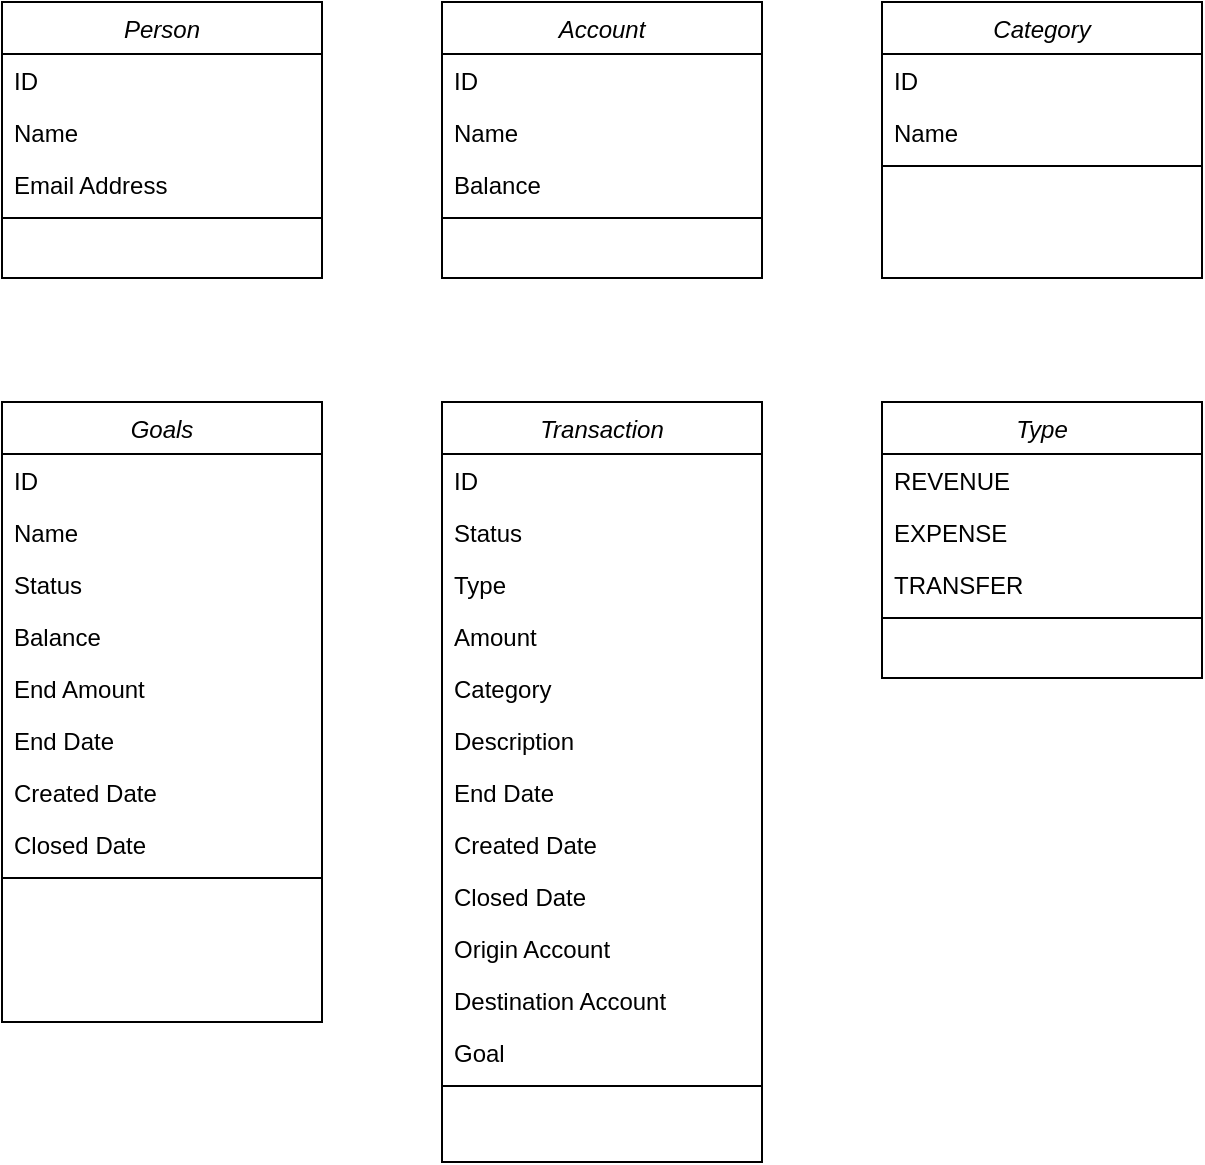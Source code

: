 <mxfile version="15.6.8" type="github">
  <diagram id="C5RBs43oDa-KdzZeNtuy" name="Page-1">
    <mxGraphModel dx="2062" dy="762" grid="1" gridSize="10" guides="1" tooltips="1" connect="1" arrows="1" fold="1" page="1" pageScale="1" pageWidth="827" pageHeight="1169" math="0" shadow="0">
      <root>
        <mxCell id="WIyWlLk6GJQsqaUBKTNV-0" />
        <mxCell id="WIyWlLk6GJQsqaUBKTNV-1" parent="WIyWlLk6GJQsqaUBKTNV-0" />
        <mxCell id="zkfFHV4jXpPFQw0GAbJ--0" value="Person" style="swimlane;fontStyle=2;align=center;verticalAlign=top;childLayout=stackLayout;horizontal=1;startSize=26;horizontalStack=0;resizeParent=1;resizeLast=0;collapsible=1;marginBottom=0;rounded=0;shadow=0;strokeWidth=1;" parent="WIyWlLk6GJQsqaUBKTNV-1" vertex="1">
          <mxGeometry x="50" y="30" width="160" height="138" as="geometry">
            <mxRectangle x="230" y="140" width="160" height="26" as="alternateBounds" />
          </mxGeometry>
        </mxCell>
        <mxCell id="zkfFHV4jXpPFQw0GAbJ--1" value="ID" style="text;align=left;verticalAlign=top;spacingLeft=4;spacingRight=4;overflow=hidden;rotatable=0;points=[[0,0.5],[1,0.5]];portConstraint=eastwest;" parent="zkfFHV4jXpPFQw0GAbJ--0" vertex="1">
          <mxGeometry y="26" width="160" height="26" as="geometry" />
        </mxCell>
        <mxCell id="GD2c6qoaGdVYnQkL6xiL-0" value="Name" style="text;align=left;verticalAlign=top;spacingLeft=4;spacingRight=4;overflow=hidden;rotatable=0;points=[[0,0.5],[1,0.5]];portConstraint=eastwest;" parent="zkfFHV4jXpPFQw0GAbJ--0" vertex="1">
          <mxGeometry y="52" width="160" height="26" as="geometry" />
        </mxCell>
        <mxCell id="zkfFHV4jXpPFQw0GAbJ--3" value="Email Address" style="text;align=left;verticalAlign=top;spacingLeft=4;spacingRight=4;overflow=hidden;rotatable=0;points=[[0,0.5],[1,0.5]];portConstraint=eastwest;rounded=0;shadow=0;html=0;" parent="zkfFHV4jXpPFQw0GAbJ--0" vertex="1">
          <mxGeometry y="78" width="160" height="26" as="geometry" />
        </mxCell>
        <mxCell id="zkfFHV4jXpPFQw0GAbJ--4" value="" style="line;html=1;strokeWidth=1;align=left;verticalAlign=middle;spacingTop=-1;spacingLeft=3;spacingRight=3;rotatable=0;labelPosition=right;points=[];portConstraint=eastwest;" parent="zkfFHV4jXpPFQw0GAbJ--0" vertex="1">
          <mxGeometry y="104" width="160" height="8" as="geometry" />
        </mxCell>
        <mxCell id="GD2c6qoaGdVYnQkL6xiL-1" value="Account" style="swimlane;fontStyle=2;align=center;verticalAlign=top;childLayout=stackLayout;horizontal=1;startSize=26;horizontalStack=0;resizeParent=1;resizeLast=0;collapsible=1;marginBottom=0;rounded=0;shadow=0;strokeWidth=1;" parent="WIyWlLk6GJQsqaUBKTNV-1" vertex="1">
          <mxGeometry x="270" y="30" width="160" height="138" as="geometry">
            <mxRectangle x="230" y="140" width="160" height="26" as="alternateBounds" />
          </mxGeometry>
        </mxCell>
        <mxCell id="GD2c6qoaGdVYnQkL6xiL-2" value="ID" style="text;align=left;verticalAlign=top;spacingLeft=4;spacingRight=4;overflow=hidden;rotatable=0;points=[[0,0.5],[1,0.5]];portConstraint=eastwest;" parent="GD2c6qoaGdVYnQkL6xiL-1" vertex="1">
          <mxGeometry y="26" width="160" height="26" as="geometry" />
        </mxCell>
        <mxCell id="GD2c6qoaGdVYnQkL6xiL-3" value="Name" style="text;align=left;verticalAlign=top;spacingLeft=4;spacingRight=4;overflow=hidden;rotatable=0;points=[[0,0.5],[1,0.5]];portConstraint=eastwest;" parent="GD2c6qoaGdVYnQkL6xiL-1" vertex="1">
          <mxGeometry y="52" width="160" height="26" as="geometry" />
        </mxCell>
        <mxCell id="GD2c6qoaGdVYnQkL6xiL-4" value="Balance" style="text;align=left;verticalAlign=top;spacingLeft=4;spacingRight=4;overflow=hidden;rotatable=0;points=[[0,0.5],[1,0.5]];portConstraint=eastwest;rounded=0;shadow=0;html=0;" parent="GD2c6qoaGdVYnQkL6xiL-1" vertex="1">
          <mxGeometry y="78" width="160" height="26" as="geometry" />
        </mxCell>
        <mxCell id="GD2c6qoaGdVYnQkL6xiL-5" value="" style="line;html=1;strokeWidth=1;align=left;verticalAlign=middle;spacingTop=-1;spacingLeft=3;spacingRight=3;rotatable=0;labelPosition=right;points=[];portConstraint=eastwest;" parent="GD2c6qoaGdVYnQkL6xiL-1" vertex="1">
          <mxGeometry y="104" width="160" height="8" as="geometry" />
        </mxCell>
        <mxCell id="GD2c6qoaGdVYnQkL6xiL-6" value="Category" style="swimlane;fontStyle=2;align=center;verticalAlign=top;childLayout=stackLayout;horizontal=1;startSize=26;horizontalStack=0;resizeParent=1;resizeLast=0;collapsible=1;marginBottom=0;rounded=0;shadow=0;strokeWidth=1;" parent="WIyWlLk6GJQsqaUBKTNV-1" vertex="1">
          <mxGeometry x="490" y="30" width="160" height="138" as="geometry">
            <mxRectangle x="230" y="140" width="160" height="26" as="alternateBounds" />
          </mxGeometry>
        </mxCell>
        <mxCell id="GD2c6qoaGdVYnQkL6xiL-7" value="ID" style="text;align=left;verticalAlign=top;spacingLeft=4;spacingRight=4;overflow=hidden;rotatable=0;points=[[0,0.5],[1,0.5]];portConstraint=eastwest;" parent="GD2c6qoaGdVYnQkL6xiL-6" vertex="1">
          <mxGeometry y="26" width="160" height="26" as="geometry" />
        </mxCell>
        <mxCell id="GD2c6qoaGdVYnQkL6xiL-8" value="Name" style="text;align=left;verticalAlign=top;spacingLeft=4;spacingRight=4;overflow=hidden;rotatable=0;points=[[0,0.5],[1,0.5]];portConstraint=eastwest;" parent="GD2c6qoaGdVYnQkL6xiL-6" vertex="1">
          <mxGeometry y="52" width="160" height="26" as="geometry" />
        </mxCell>
        <mxCell id="GD2c6qoaGdVYnQkL6xiL-10" value="" style="line;html=1;strokeWidth=1;align=left;verticalAlign=middle;spacingTop=-1;spacingLeft=3;spacingRight=3;rotatable=0;labelPosition=right;points=[];portConstraint=eastwest;" parent="GD2c6qoaGdVYnQkL6xiL-6" vertex="1">
          <mxGeometry y="78" width="160" height="8" as="geometry" />
        </mxCell>
        <mxCell id="GD2c6qoaGdVYnQkL6xiL-11" value="Goals" style="swimlane;fontStyle=2;align=center;verticalAlign=top;childLayout=stackLayout;horizontal=1;startSize=26;horizontalStack=0;resizeParent=1;resizeLast=0;collapsible=1;marginBottom=0;rounded=0;shadow=0;strokeWidth=1;" parent="WIyWlLk6GJQsqaUBKTNV-1" vertex="1">
          <mxGeometry x="50" y="230" width="160" height="310" as="geometry">
            <mxRectangle x="230" y="140" width="160" height="26" as="alternateBounds" />
          </mxGeometry>
        </mxCell>
        <mxCell id="GD2c6qoaGdVYnQkL6xiL-12" value="ID" style="text;align=left;verticalAlign=top;spacingLeft=4;spacingRight=4;overflow=hidden;rotatable=0;points=[[0,0.5],[1,0.5]];portConstraint=eastwest;" parent="GD2c6qoaGdVYnQkL6xiL-11" vertex="1">
          <mxGeometry y="26" width="160" height="26" as="geometry" />
        </mxCell>
        <mxCell id="GD2c6qoaGdVYnQkL6xiL-13" value="Name" style="text;align=left;verticalAlign=top;spacingLeft=4;spacingRight=4;overflow=hidden;rotatable=0;points=[[0,0.5],[1,0.5]];portConstraint=eastwest;" parent="GD2c6qoaGdVYnQkL6xiL-11" vertex="1">
          <mxGeometry y="52" width="160" height="26" as="geometry" />
        </mxCell>
        <mxCell id="GD2c6qoaGdVYnQkL6xiL-18" value="Status" style="text;align=left;verticalAlign=top;spacingLeft=4;spacingRight=4;overflow=hidden;rotatable=0;points=[[0,0.5],[1,0.5]];portConstraint=eastwest;" parent="GD2c6qoaGdVYnQkL6xiL-11" vertex="1">
          <mxGeometry y="78" width="160" height="26" as="geometry" />
        </mxCell>
        <mxCell id="GD2c6qoaGdVYnQkL6xiL-19" value="Balance" style="text;align=left;verticalAlign=top;spacingLeft=4;spacingRight=4;overflow=hidden;rotatable=0;points=[[0,0.5],[1,0.5]];portConstraint=eastwest;" parent="GD2c6qoaGdVYnQkL6xiL-11" vertex="1">
          <mxGeometry y="104" width="160" height="26" as="geometry" />
        </mxCell>
        <mxCell id="GD2c6qoaGdVYnQkL6xiL-15" value="End Amount" style="text;align=left;verticalAlign=top;spacingLeft=4;spacingRight=4;overflow=hidden;rotatable=0;points=[[0,0.5],[1,0.5]];portConstraint=eastwest;" parent="GD2c6qoaGdVYnQkL6xiL-11" vertex="1">
          <mxGeometry y="130" width="160" height="26" as="geometry" />
        </mxCell>
        <mxCell id="GD2c6qoaGdVYnQkL6xiL-16" value="End Date" style="text;align=left;verticalAlign=top;spacingLeft=4;spacingRight=4;overflow=hidden;rotatable=0;points=[[0,0.5],[1,0.5]];portConstraint=eastwest;" parent="GD2c6qoaGdVYnQkL6xiL-11" vertex="1">
          <mxGeometry y="156" width="160" height="26" as="geometry" />
        </mxCell>
        <mxCell id="GD2c6qoaGdVYnQkL6xiL-17" value="Created Date" style="text;align=left;verticalAlign=top;spacingLeft=4;spacingRight=4;overflow=hidden;rotatable=0;points=[[0,0.5],[1,0.5]];portConstraint=eastwest;" parent="GD2c6qoaGdVYnQkL6xiL-11" vertex="1">
          <mxGeometry y="182" width="160" height="26" as="geometry" />
        </mxCell>
        <mxCell id="GD2c6qoaGdVYnQkL6xiL-29" value="Closed Date" style="text;align=left;verticalAlign=top;spacingLeft=4;spacingRight=4;overflow=hidden;rotatable=0;points=[[0,0.5],[1,0.5]];portConstraint=eastwest;" parent="GD2c6qoaGdVYnQkL6xiL-11" vertex="1">
          <mxGeometry y="208" width="160" height="26" as="geometry" />
        </mxCell>
        <mxCell id="GD2c6qoaGdVYnQkL6xiL-14" value="" style="line;html=1;strokeWidth=1;align=left;verticalAlign=middle;spacingTop=-1;spacingLeft=3;spacingRight=3;rotatable=0;labelPosition=right;points=[];portConstraint=eastwest;" parent="GD2c6qoaGdVYnQkL6xiL-11" vertex="1">
          <mxGeometry y="234" width="160" height="8" as="geometry" />
        </mxCell>
        <mxCell id="GD2c6qoaGdVYnQkL6xiL-30" value="Transaction" style="swimlane;fontStyle=2;align=center;verticalAlign=top;childLayout=stackLayout;horizontal=1;startSize=26;horizontalStack=0;resizeParent=1;resizeLast=0;collapsible=1;marginBottom=0;rounded=0;shadow=0;strokeWidth=1;" parent="WIyWlLk6GJQsqaUBKTNV-1" vertex="1">
          <mxGeometry x="270" y="230" width="160" height="380" as="geometry">
            <mxRectangle x="230" y="140" width="160" height="26" as="alternateBounds" />
          </mxGeometry>
        </mxCell>
        <mxCell id="GD2c6qoaGdVYnQkL6xiL-31" value="ID" style="text;align=left;verticalAlign=top;spacingLeft=4;spacingRight=4;overflow=hidden;rotatable=0;points=[[0,0.5],[1,0.5]];portConstraint=eastwest;" parent="GD2c6qoaGdVYnQkL6xiL-30" vertex="1">
          <mxGeometry y="26" width="160" height="26" as="geometry" />
        </mxCell>
        <mxCell id="GD2c6qoaGdVYnQkL6xiL-33" value="Status" style="text;align=left;verticalAlign=top;spacingLeft=4;spacingRight=4;overflow=hidden;rotatable=0;points=[[0,0.5],[1,0.5]];portConstraint=eastwest;" parent="GD2c6qoaGdVYnQkL6xiL-30" vertex="1">
          <mxGeometry y="52" width="160" height="26" as="geometry" />
        </mxCell>
        <mxCell id="GD2c6qoaGdVYnQkL6xiL-40" value="Type" style="text;align=left;verticalAlign=top;spacingLeft=4;spacingRight=4;overflow=hidden;rotatable=0;points=[[0,0.5],[1,0.5]];portConstraint=eastwest;" parent="GD2c6qoaGdVYnQkL6xiL-30" vertex="1">
          <mxGeometry y="78" width="160" height="26" as="geometry" />
        </mxCell>
        <mxCell id="GD2c6qoaGdVYnQkL6xiL-34" value="Amount" style="text;align=left;verticalAlign=top;spacingLeft=4;spacingRight=4;overflow=hidden;rotatable=0;points=[[0,0.5],[1,0.5]];portConstraint=eastwest;" parent="GD2c6qoaGdVYnQkL6xiL-30" vertex="1">
          <mxGeometry y="104" width="160" height="26" as="geometry" />
        </mxCell>
        <mxCell id="GD2c6qoaGdVYnQkL6xiL-41" value="Category" style="text;align=left;verticalAlign=top;spacingLeft=4;spacingRight=4;overflow=hidden;rotatable=0;points=[[0,0.5],[1,0.5]];portConstraint=eastwest;" parent="GD2c6qoaGdVYnQkL6xiL-30" vertex="1">
          <mxGeometry y="130" width="160" height="26" as="geometry" />
        </mxCell>
        <mxCell id="GD2c6qoaGdVYnQkL6xiL-53" value="Description" style="text;align=left;verticalAlign=top;spacingLeft=4;spacingRight=4;overflow=hidden;rotatable=0;points=[[0,0.5],[1,0.5]];portConstraint=eastwest;" parent="GD2c6qoaGdVYnQkL6xiL-30" vertex="1">
          <mxGeometry y="156" width="160" height="26" as="geometry" />
        </mxCell>
        <mxCell id="GD2c6qoaGdVYnQkL6xiL-36" value="End Date" style="text;align=left;verticalAlign=top;spacingLeft=4;spacingRight=4;overflow=hidden;rotatable=0;points=[[0,0.5],[1,0.5]];portConstraint=eastwest;" parent="GD2c6qoaGdVYnQkL6xiL-30" vertex="1">
          <mxGeometry y="182" width="160" height="26" as="geometry" />
        </mxCell>
        <mxCell id="GD2c6qoaGdVYnQkL6xiL-37" value="Created Date" style="text;align=left;verticalAlign=top;spacingLeft=4;spacingRight=4;overflow=hidden;rotatable=0;points=[[0,0.5],[1,0.5]];portConstraint=eastwest;" parent="GD2c6qoaGdVYnQkL6xiL-30" vertex="1">
          <mxGeometry y="208" width="160" height="26" as="geometry" />
        </mxCell>
        <mxCell id="GD2c6qoaGdVYnQkL6xiL-38" value="Closed Date" style="text;align=left;verticalAlign=top;spacingLeft=4;spacingRight=4;overflow=hidden;rotatable=0;points=[[0,0.5],[1,0.5]];portConstraint=eastwest;" parent="GD2c6qoaGdVYnQkL6xiL-30" vertex="1">
          <mxGeometry y="234" width="160" height="26" as="geometry" />
        </mxCell>
        <mxCell id="GD2c6qoaGdVYnQkL6xiL-54" value="Origin Account" style="text;align=left;verticalAlign=top;spacingLeft=4;spacingRight=4;overflow=hidden;rotatable=0;points=[[0,0.5],[1,0.5]];portConstraint=eastwest;" parent="GD2c6qoaGdVYnQkL6xiL-30" vertex="1">
          <mxGeometry y="260" width="160" height="26" as="geometry" />
        </mxCell>
        <mxCell id="GD2c6qoaGdVYnQkL6xiL-55" value="Destination Account" style="text;align=left;verticalAlign=top;spacingLeft=4;spacingRight=4;overflow=hidden;rotatable=0;points=[[0,0.5],[1,0.5]];portConstraint=eastwest;" parent="GD2c6qoaGdVYnQkL6xiL-30" vertex="1">
          <mxGeometry y="286" width="160" height="26" as="geometry" />
        </mxCell>
        <mxCell id="GD2c6qoaGdVYnQkL6xiL-57" value="Goal" style="text;align=left;verticalAlign=top;spacingLeft=4;spacingRight=4;overflow=hidden;rotatable=0;points=[[0,0.5],[1,0.5]];portConstraint=eastwest;" parent="GD2c6qoaGdVYnQkL6xiL-30" vertex="1">
          <mxGeometry y="312" width="160" height="26" as="geometry" />
        </mxCell>
        <mxCell id="GD2c6qoaGdVYnQkL6xiL-39" value="" style="line;html=1;strokeWidth=1;align=left;verticalAlign=middle;spacingTop=-1;spacingLeft=3;spacingRight=3;rotatable=0;labelPosition=right;points=[];portConstraint=eastwest;" parent="GD2c6qoaGdVYnQkL6xiL-30" vertex="1">
          <mxGeometry y="338" width="160" height="8" as="geometry" />
        </mxCell>
        <mxCell id="brxTcrhi4q0tCvpUyRFb-0" value="Type" style="swimlane;fontStyle=2;align=center;verticalAlign=top;childLayout=stackLayout;horizontal=1;startSize=26;horizontalStack=0;resizeParent=1;resizeLast=0;collapsible=1;marginBottom=0;rounded=0;shadow=0;strokeWidth=1;" vertex="1" parent="WIyWlLk6GJQsqaUBKTNV-1">
          <mxGeometry x="490" y="230" width="160" height="138" as="geometry">
            <mxRectangle x="230" y="140" width="160" height="26" as="alternateBounds" />
          </mxGeometry>
        </mxCell>
        <mxCell id="brxTcrhi4q0tCvpUyRFb-2" value="REVENUE" style="text;align=left;verticalAlign=top;spacingLeft=4;spacingRight=4;overflow=hidden;rotatable=0;points=[[0,0.5],[1,0.5]];portConstraint=eastwest;" vertex="1" parent="brxTcrhi4q0tCvpUyRFb-0">
          <mxGeometry y="26" width="160" height="26" as="geometry" />
        </mxCell>
        <mxCell id="brxTcrhi4q0tCvpUyRFb-6" value="EXPENSE" style="text;align=left;verticalAlign=top;spacingLeft=4;spacingRight=4;overflow=hidden;rotatable=0;points=[[0,0.5],[1,0.5]];portConstraint=eastwest;" vertex="1" parent="brxTcrhi4q0tCvpUyRFb-0">
          <mxGeometry y="52" width="160" height="26" as="geometry" />
        </mxCell>
        <mxCell id="brxTcrhi4q0tCvpUyRFb-7" value="TRANSFER" style="text;align=left;verticalAlign=top;spacingLeft=4;spacingRight=4;overflow=hidden;rotatable=0;points=[[0,0.5],[1,0.5]];portConstraint=eastwest;" vertex="1" parent="brxTcrhi4q0tCvpUyRFb-0">
          <mxGeometry y="78" width="160" height="26" as="geometry" />
        </mxCell>
        <mxCell id="brxTcrhi4q0tCvpUyRFb-3" value="" style="line;html=1;strokeWidth=1;align=left;verticalAlign=middle;spacingTop=-1;spacingLeft=3;spacingRight=3;rotatable=0;labelPosition=right;points=[];portConstraint=eastwest;" vertex="1" parent="brxTcrhi4q0tCvpUyRFb-0">
          <mxGeometry y="104" width="160" height="8" as="geometry" />
        </mxCell>
      </root>
    </mxGraphModel>
  </diagram>
</mxfile>
